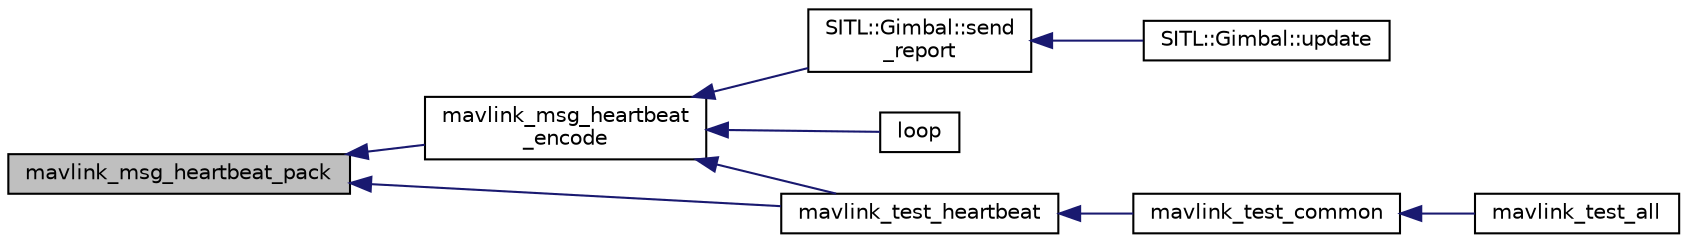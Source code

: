 digraph "mavlink_msg_heartbeat_pack"
{
 // INTERACTIVE_SVG=YES
  edge [fontname="Helvetica",fontsize="10",labelfontname="Helvetica",labelfontsize="10"];
  node [fontname="Helvetica",fontsize="10",shape=record];
  rankdir="LR";
  Node1 [label="mavlink_msg_heartbeat_pack",height=0.2,width=0.4,color="black", fillcolor="grey75", style="filled", fontcolor="black"];
  Node1 -> Node2 [dir="back",color="midnightblue",fontsize="10",style="solid",fontname="Helvetica"];
  Node2 [label="mavlink_msg_heartbeat\l_encode",height=0.2,width=0.4,color="black", fillcolor="white", style="filled",URL="$mavlink__msg__heartbeat_8h.html#abddf6bdff88bf39decff87e5b4ee45e0",tooltip="Encode a heartbeat struct. "];
  Node2 -> Node3 [dir="back",color="midnightblue",fontsize="10",style="solid",fontname="Helvetica"];
  Node3 [label="loop",height=0.2,width=0.4,color="black", fillcolor="white", style="filled",URL="$routing_8cpp.html#a0b33edabd7f1c4e4a0bf32c67269be2f"];
  Node2 -> Node4 [dir="back",color="midnightblue",fontsize="10",style="solid",fontname="Helvetica"];
  Node4 [label="mavlink_test_heartbeat",height=0.2,width=0.4,color="black", fillcolor="white", style="filled",URL="$common_2testsuite_8h.html#a62f55641a3e31921cfd59080e744a01b"];
  Node4 -> Node5 [dir="back",color="midnightblue",fontsize="10",style="solid",fontname="Helvetica"];
  Node5 [label="mavlink_test_common",height=0.2,width=0.4,color="black", fillcolor="white", style="filled",URL="$common_2testsuite_8h.html#af349432601ac003d2c80a69c100c70a4"];
  Node5 -> Node6 [dir="back",color="midnightblue",fontsize="10",style="solid",fontname="Helvetica"];
  Node6 [label="mavlink_test_all",height=0.2,width=0.4,color="black", fillcolor="white", style="filled",URL="$common_2testsuite_8h.html#a4cc77b6c343679298da5d3c2b4e48759"];
  Node2 -> Node7 [dir="back",color="midnightblue",fontsize="10",style="solid",fontname="Helvetica"];
  Node7 [label="SITL::Gimbal::send\l_report",height=0.2,width=0.4,color="black", fillcolor="white", style="filled",URL="$classSITL_1_1Gimbal.html#a00f906442d0f5303c7270feb21a2792d"];
  Node7 -> Node8 [dir="back",color="midnightblue",fontsize="10",style="solid",fontname="Helvetica"];
  Node8 [label="SITL::Gimbal::update",height=0.2,width=0.4,color="black", fillcolor="white", style="filled",URL="$classSITL_1_1Gimbal.html#a54f32945de787791f9c234ec0976ee6d"];
  Node1 -> Node4 [dir="back",color="midnightblue",fontsize="10",style="solid",fontname="Helvetica"];
}

